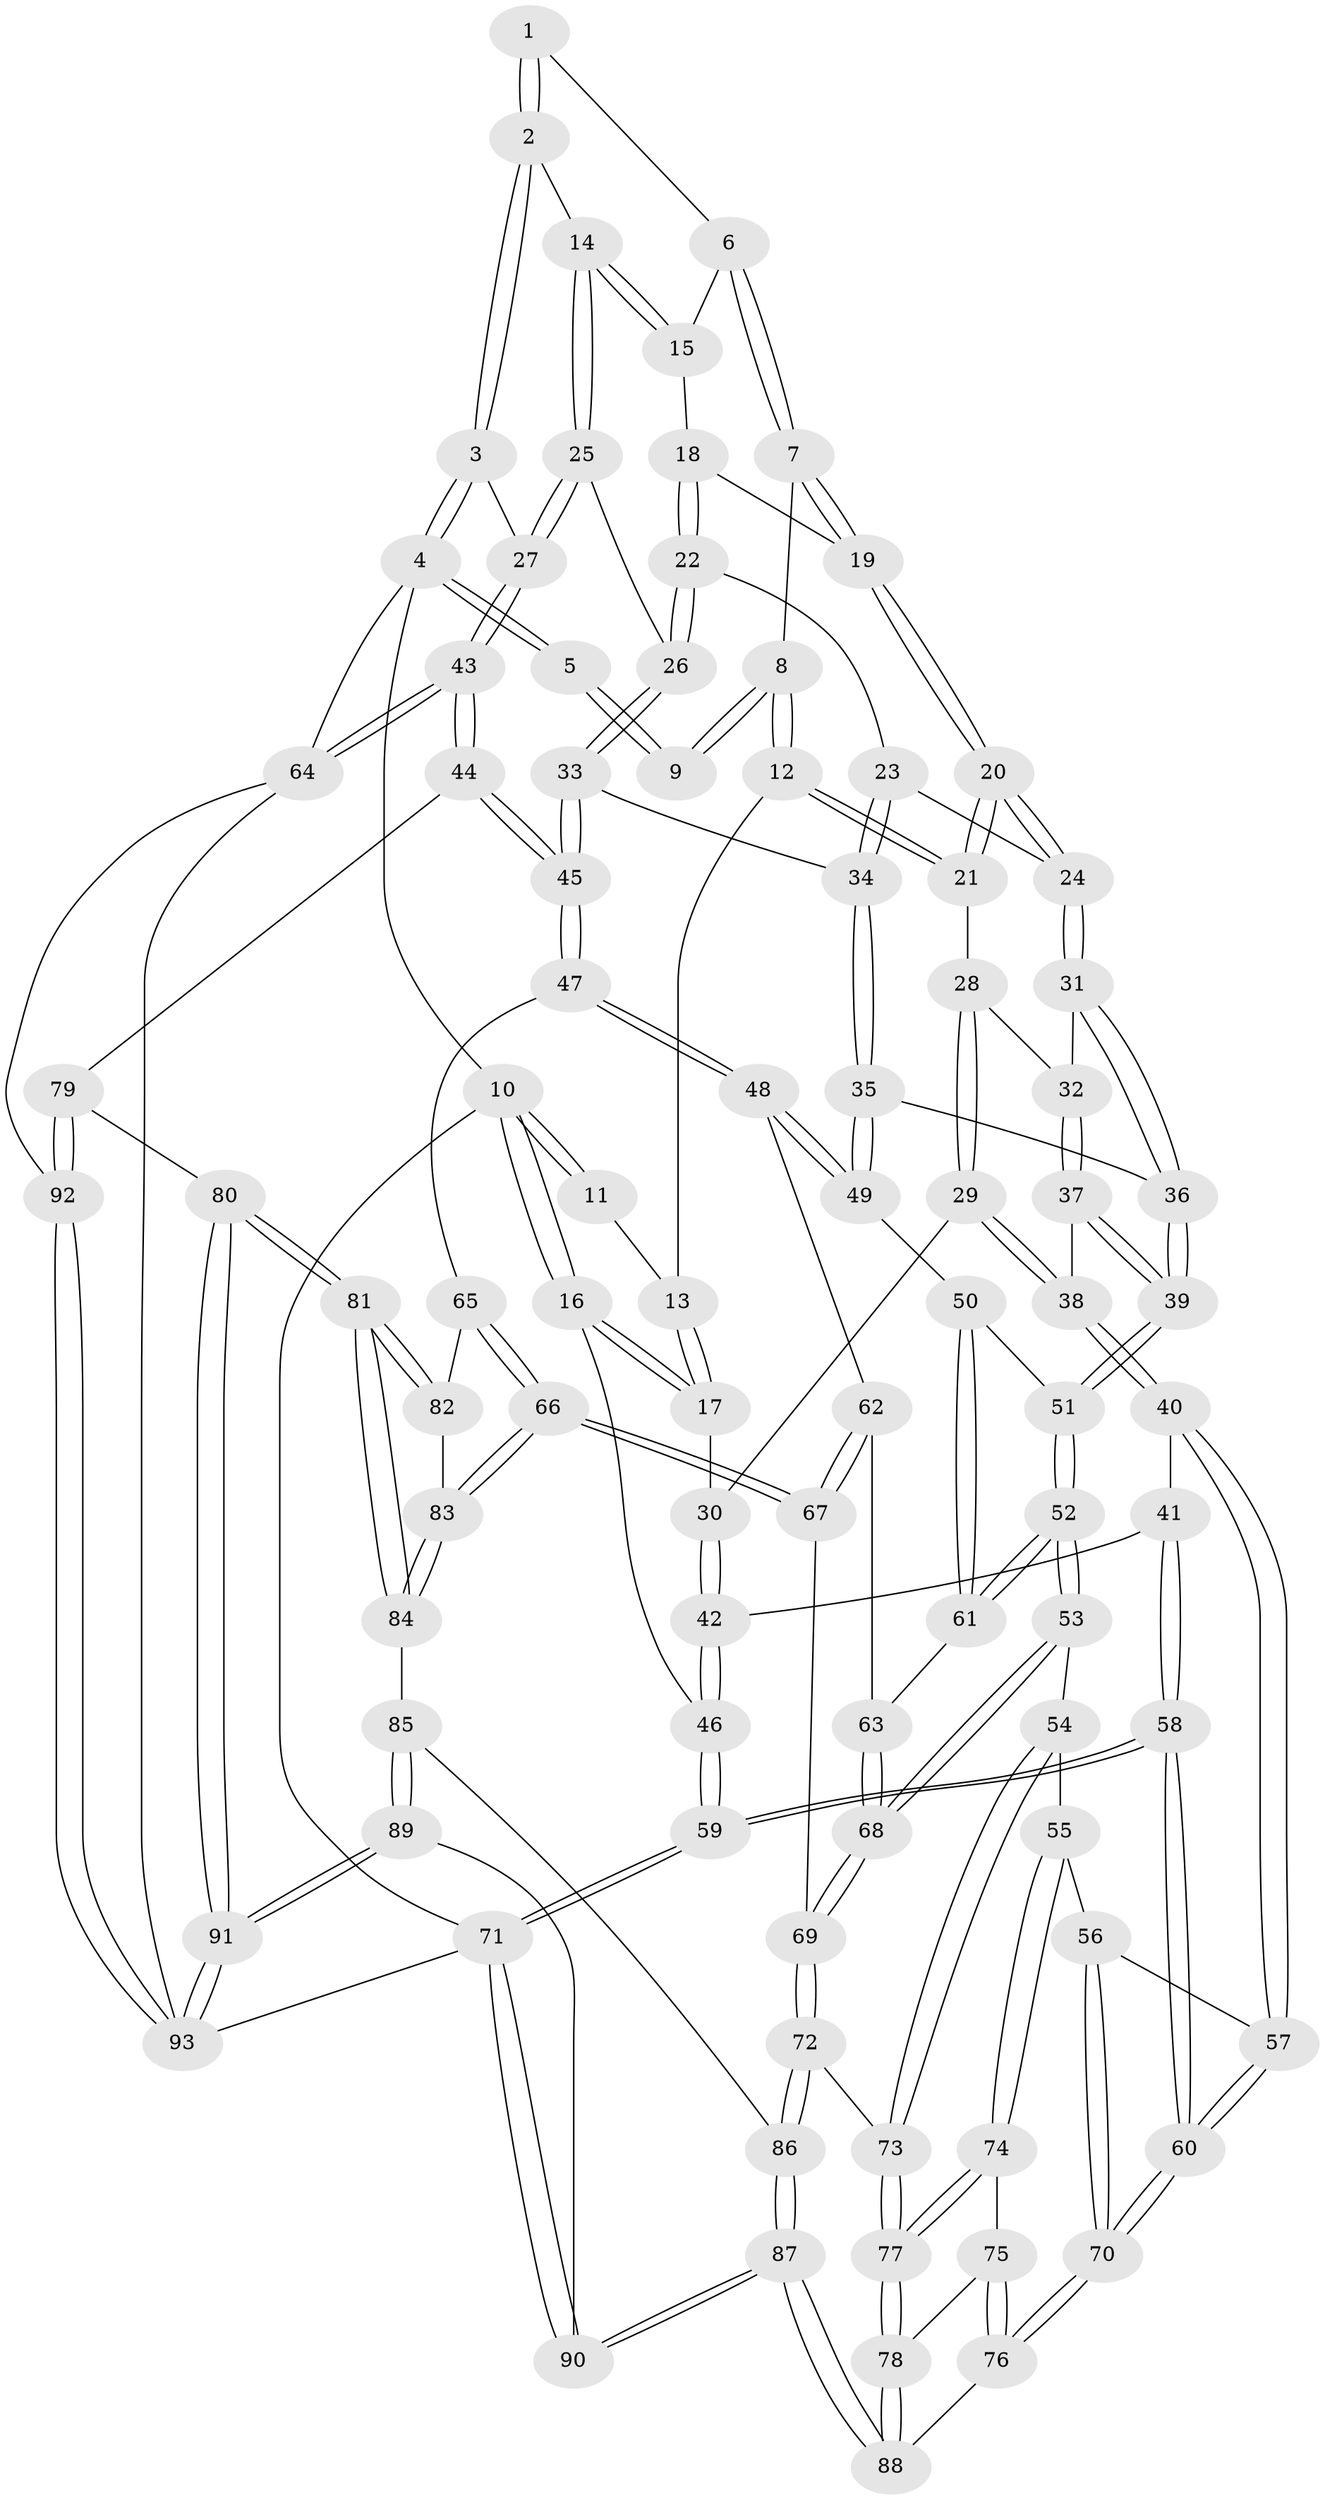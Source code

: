 // coarse degree distribution, {3: 0.12962962962962962, 5: 0.24074074074074073, 4: 0.5370370370370371, 8: 0.018518518518518517, 6: 0.07407407407407407}
// Generated by graph-tools (version 1.1) at 2025/24/03/03/25 07:24:33]
// undirected, 93 vertices, 229 edges
graph export_dot {
graph [start="1"]
  node [color=gray90,style=filled];
  1 [pos="+0.7082155601509103+0"];
  2 [pos="+0.804523497579635+0.11045488956998022"];
  3 [pos="+1+0.1409415066688529"];
  4 [pos="+1+0"];
  5 [pos="+0.6912293048800179+0"];
  6 [pos="+0.6655606601129458+0.08117923950189924"];
  7 [pos="+0.4393162573296454+0.062497785738660695"];
  8 [pos="+0.4137561432595829+0.03265030554582314"];
  9 [pos="+0.41689062619596207+0"];
  10 [pos="+0+0"];
  11 [pos="+0.18813703249718228+0"];
  12 [pos="+0.2992150143133135+0.13933047583180425"];
  13 [pos="+0.16116174401865277+0.12051662692958498"];
  14 [pos="+0.7068838594190684+0.1794212334860428"];
  15 [pos="+0.6772670093003507+0.15122689394360045"];
  16 [pos="+0+0.16333621120192063"];
  17 [pos="+0+0.2105679329487917"];
  18 [pos="+0.5452395179790356+0.16175210299931342"];
  19 [pos="+0.4420077425150964+0.0671417129472362"];
  20 [pos="+0.4481606599609757+0.29502207621250287"];
  21 [pos="+0.29378975787297434+0.1940458257176688"];
  22 [pos="+0.5695433095207998+0.2649091350835835"];
  23 [pos="+0.5582221865274447+0.2698972544100757"];
  24 [pos="+0.4500644601104506+0.30131178895018523"];
  25 [pos="+0.7162030947760182+0.3141939254695931"];
  26 [pos="+0.6941983817982474+0.3307981721926283"];
  27 [pos="+1+0.31760036983299167"];
  28 [pos="+0.2799309590989068+0.23934565652561163"];
  29 [pos="+0.1498924997331622+0.32353376984621707"];
  30 [pos="+0.025298847769314896+0.2920237843868285"];
  31 [pos="+0.4410633424128564+0.32338094480485374"];
  32 [pos="+0.337754719083902+0.33457019214565725"];
  33 [pos="+0.6792575342219701+0.3685151270401446"];
  34 [pos="+0.5040026102375754+0.4431800687815324"];
  35 [pos="+0.49865542123558976+0.4460099393877128"];
  36 [pos="+0.4861533082907615+0.43920109365405474"];
  37 [pos="+0.27026768174788185+0.47823546989535703"];
  38 [pos="+0.2684669679409462+0.478242044171825"];
  39 [pos="+0.2924589086554624+0.48952852178966216"];
  40 [pos="+0.2367990147555506+0.5015688222212924"];
  41 [pos="+0.10101808829885084+0.5295220451061056"];
  42 [pos="+0.08936103582370118+0.5124975580400177"];
  43 [pos="+1+0.6406522041880252"];
  44 [pos="+0.8730077625296128+0.6682802707925222"];
  45 [pos="+0.739598946917727+0.6174557421288358"];
  46 [pos="+0+0.44767639035081175"];
  47 [pos="+0.7050675049431132+0.6237046150283496"];
  48 [pos="+0.5429816175250116+0.5715025506199993"];
  49 [pos="+0.524423787854199+0.5481532934606522"];
  50 [pos="+0.47361953595255996+0.5619565342243275"];
  51 [pos="+0.3334931631750786+0.5596158645271428"];
  52 [pos="+0.3483904081448654+0.6324328576555115"];
  53 [pos="+0.3447387600597582+0.646288382734064"];
  54 [pos="+0.3328706861648249+0.6609061715651667"];
  55 [pos="+0.2886106138359117+0.6791373540285405"];
  56 [pos="+0.23514958384564905+0.6571590134359996"];
  57 [pos="+0.2211319390291281+0.5821389607471669"];
  58 [pos="+0+0.7707793417323978"];
  59 [pos="+0+0.8947000847721571"];
  60 [pos="+0.007998807358753069+0.7678114928678219"];
  61 [pos="+0.4052650110621486+0.6284401965111513"];
  62 [pos="+0.523286455914666+0.6021152367390996"];
  63 [pos="+0.45800918613403374+0.6483743646638659"];
  64 [pos="+1+0.6488802428069288"];
  65 [pos="+0.6535017434725036+0.6799136521980749"];
  66 [pos="+0.530307987472994+0.7564806445763317"];
  67 [pos="+0.5072818792629019+0.741606878488782"];
  68 [pos="+0.44654742096812183+0.7220712196998352"];
  69 [pos="+0.45176706438431374+0.7337003345483664"];
  70 [pos="+0.04269733863118381+0.7671768817167475"];
  71 [pos="+0+1"];
  72 [pos="+0.40133859033697694+0.7835361987418723"];
  73 [pos="+0.36231566519609604+0.7828030231809464"];
  74 [pos="+0.2791685360947856+0.7033007709304798"];
  75 [pos="+0.2621755668991884+0.7344090488686243"];
  76 [pos="+0.15109988923610748+0.7868823524700631"];
  77 [pos="+0.3500199201902675+0.7903425195530976"];
  78 [pos="+0.3281012763679495+0.8066489788034021"];
  79 [pos="+0.7607094287194097+0.84874655871213"];
  80 [pos="+0.6662920409378293+0.8766447112681216"];
  81 [pos="+0.6601644401716342+0.8725272093307029"];
  82 [pos="+0.6309950672407751+0.7985914692447763"];
  83 [pos="+0.5354402827621431+0.7865863065547497"];
  84 [pos="+0.5300747071879363+0.8481269573111553"];
  85 [pos="+0.5136357904470944+0.8662650684293979"];
  86 [pos="+0.4250853777265382+0.8259654283188416"];
  87 [pos="+0.3275075834076515+1"];
  88 [pos="+0.28963628164944355+0.8685321729356943"];
  89 [pos="+0.44558495840033713+1"];
  90 [pos="+0.34012919219774973+1"];
  91 [pos="+0.5506416974254082+1"];
  92 [pos="+0.8299756029563836+1"];
  93 [pos="+0.808072913429681+1"];
  1 -- 2;
  1 -- 2;
  1 -- 6;
  2 -- 3;
  2 -- 3;
  2 -- 14;
  3 -- 4;
  3 -- 4;
  3 -- 27;
  4 -- 5;
  4 -- 5;
  4 -- 10;
  4 -- 64;
  5 -- 9;
  5 -- 9;
  6 -- 7;
  6 -- 7;
  6 -- 15;
  7 -- 8;
  7 -- 19;
  7 -- 19;
  8 -- 9;
  8 -- 9;
  8 -- 12;
  8 -- 12;
  10 -- 11;
  10 -- 11;
  10 -- 16;
  10 -- 16;
  10 -- 71;
  11 -- 13;
  12 -- 13;
  12 -- 21;
  12 -- 21;
  13 -- 17;
  13 -- 17;
  14 -- 15;
  14 -- 15;
  14 -- 25;
  14 -- 25;
  15 -- 18;
  16 -- 17;
  16 -- 17;
  16 -- 46;
  17 -- 30;
  18 -- 19;
  18 -- 22;
  18 -- 22;
  19 -- 20;
  19 -- 20;
  20 -- 21;
  20 -- 21;
  20 -- 24;
  20 -- 24;
  21 -- 28;
  22 -- 23;
  22 -- 26;
  22 -- 26;
  23 -- 24;
  23 -- 34;
  23 -- 34;
  24 -- 31;
  24 -- 31;
  25 -- 26;
  25 -- 27;
  25 -- 27;
  26 -- 33;
  26 -- 33;
  27 -- 43;
  27 -- 43;
  28 -- 29;
  28 -- 29;
  28 -- 32;
  29 -- 30;
  29 -- 38;
  29 -- 38;
  30 -- 42;
  30 -- 42;
  31 -- 32;
  31 -- 36;
  31 -- 36;
  32 -- 37;
  32 -- 37;
  33 -- 34;
  33 -- 45;
  33 -- 45;
  34 -- 35;
  34 -- 35;
  35 -- 36;
  35 -- 49;
  35 -- 49;
  36 -- 39;
  36 -- 39;
  37 -- 38;
  37 -- 39;
  37 -- 39;
  38 -- 40;
  38 -- 40;
  39 -- 51;
  39 -- 51;
  40 -- 41;
  40 -- 57;
  40 -- 57;
  41 -- 42;
  41 -- 58;
  41 -- 58;
  42 -- 46;
  42 -- 46;
  43 -- 44;
  43 -- 44;
  43 -- 64;
  43 -- 64;
  44 -- 45;
  44 -- 45;
  44 -- 79;
  45 -- 47;
  45 -- 47;
  46 -- 59;
  46 -- 59;
  47 -- 48;
  47 -- 48;
  47 -- 65;
  48 -- 49;
  48 -- 49;
  48 -- 62;
  49 -- 50;
  50 -- 51;
  50 -- 61;
  50 -- 61;
  51 -- 52;
  51 -- 52;
  52 -- 53;
  52 -- 53;
  52 -- 61;
  52 -- 61;
  53 -- 54;
  53 -- 68;
  53 -- 68;
  54 -- 55;
  54 -- 73;
  54 -- 73;
  55 -- 56;
  55 -- 74;
  55 -- 74;
  56 -- 57;
  56 -- 70;
  56 -- 70;
  57 -- 60;
  57 -- 60;
  58 -- 59;
  58 -- 59;
  58 -- 60;
  58 -- 60;
  59 -- 71;
  59 -- 71;
  60 -- 70;
  60 -- 70;
  61 -- 63;
  62 -- 63;
  62 -- 67;
  62 -- 67;
  63 -- 68;
  63 -- 68;
  64 -- 92;
  64 -- 93;
  65 -- 66;
  65 -- 66;
  65 -- 82;
  66 -- 67;
  66 -- 67;
  66 -- 83;
  66 -- 83;
  67 -- 69;
  68 -- 69;
  68 -- 69;
  69 -- 72;
  69 -- 72;
  70 -- 76;
  70 -- 76;
  71 -- 90;
  71 -- 90;
  71 -- 93;
  72 -- 73;
  72 -- 86;
  72 -- 86;
  73 -- 77;
  73 -- 77;
  74 -- 75;
  74 -- 77;
  74 -- 77;
  75 -- 76;
  75 -- 76;
  75 -- 78;
  76 -- 88;
  77 -- 78;
  77 -- 78;
  78 -- 88;
  78 -- 88;
  79 -- 80;
  79 -- 92;
  79 -- 92;
  80 -- 81;
  80 -- 81;
  80 -- 91;
  80 -- 91;
  81 -- 82;
  81 -- 82;
  81 -- 84;
  81 -- 84;
  82 -- 83;
  83 -- 84;
  83 -- 84;
  84 -- 85;
  85 -- 86;
  85 -- 89;
  85 -- 89;
  86 -- 87;
  86 -- 87;
  87 -- 88;
  87 -- 88;
  87 -- 90;
  87 -- 90;
  89 -- 90;
  89 -- 91;
  89 -- 91;
  91 -- 93;
  91 -- 93;
  92 -- 93;
  92 -- 93;
}
